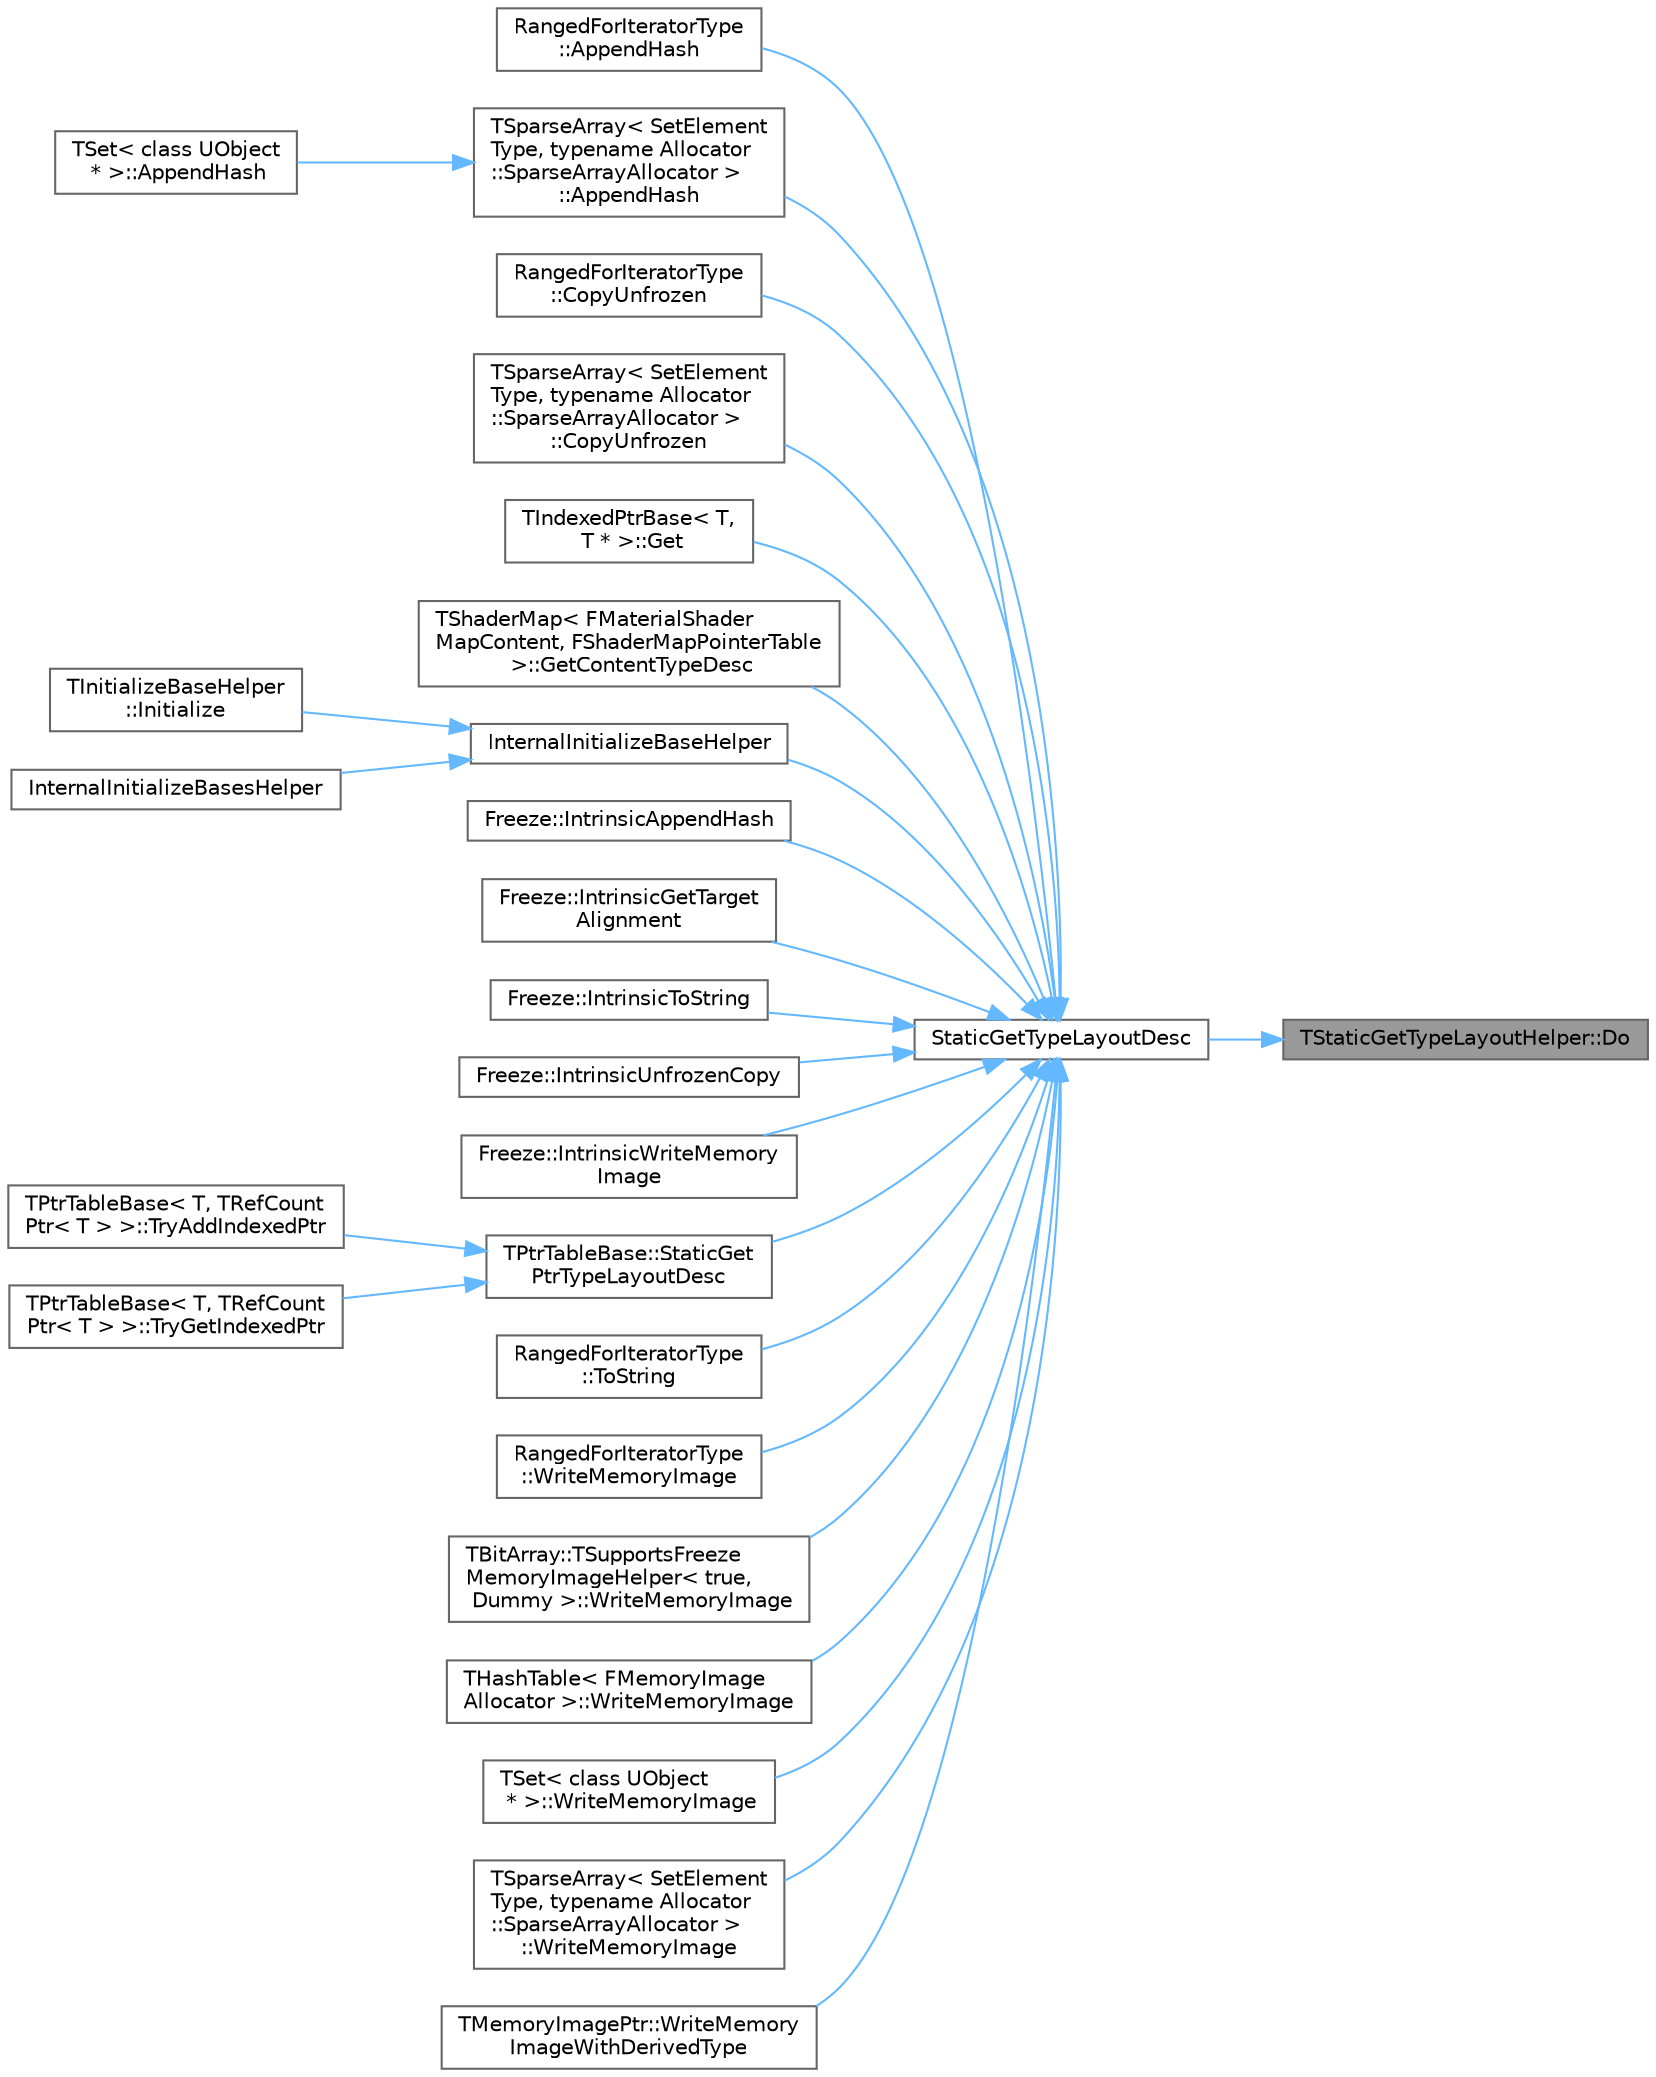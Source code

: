 digraph "TStaticGetTypeLayoutHelper::Do"
{
 // INTERACTIVE_SVG=YES
 // LATEX_PDF_SIZE
  bgcolor="transparent";
  edge [fontname=Helvetica,fontsize=10,labelfontname=Helvetica,labelfontsize=10];
  node [fontname=Helvetica,fontsize=10,shape=box,height=0.2,width=0.4];
  rankdir="RL";
  Node1 [id="Node000001",label="TStaticGetTypeLayoutHelper::Do",height=0.2,width=0.4,color="gray40", fillcolor="grey60", style="filled", fontcolor="black",tooltip=" "];
  Node1 -> Node2 [id="edge1_Node000001_Node000002",dir="back",color="steelblue1",style="solid",tooltip=" "];
  Node2 [id="Node000002",label="StaticGetTypeLayoutDesc",height=0.2,width=0.4,color="grey40", fillcolor="white", style="filled",URL="$d7/d66/MemoryLayout_8h.html#a20fbb7ef13598a8db7e35bf286c5142c",tooltip=" "];
  Node2 -> Node3 [id="edge2_Node000002_Node000003",dir="back",color="steelblue1",style="solid",tooltip=" "];
  Node3 [id="Node000003",label="RangedForIteratorType\l::AppendHash",height=0.2,width=0.4,color="grey40", fillcolor="white", style="filled",URL="$d4/d52/classTArray.html#a5455f5b0ea323d9ba65e558464caba59",tooltip=" "];
  Node2 -> Node4 [id="edge3_Node000002_Node000004",dir="back",color="steelblue1",style="solid",tooltip=" "];
  Node4 [id="Node000004",label="TSparseArray\< SetElement\lType, typename Allocator\l::SparseArrayAllocator \>\l::AppendHash",height=0.2,width=0.4,color="grey40", fillcolor="white", style="filled",URL="$d0/db8/classTSparseArray.html#a536d336a67f526a174dec5ef77a89605",tooltip=" "];
  Node4 -> Node5 [id="edge4_Node000004_Node000005",dir="back",color="steelblue1",style="solid",tooltip=" "];
  Node5 [id="Node000005",label="TSet\< class UObject\l * \>::AppendHash",height=0.2,width=0.4,color="grey40", fillcolor="white", style="filled",URL="$d5/d15/classTSet.html#a6e0f77b723232a199b4d651adf1a0fb2",tooltip=" "];
  Node2 -> Node6 [id="edge5_Node000002_Node000006",dir="back",color="steelblue1",style="solid",tooltip=" "];
  Node6 [id="Node000006",label="RangedForIteratorType\l::CopyUnfrozen",height=0.2,width=0.4,color="grey40", fillcolor="white", style="filled",URL="$d4/d52/classTArray.html#ab34e86380bba192407289e1a7a099771",tooltip=" "];
  Node2 -> Node7 [id="edge6_Node000002_Node000007",dir="back",color="steelblue1",style="solid",tooltip=" "];
  Node7 [id="Node000007",label="TSparseArray\< SetElement\lType, typename Allocator\l::SparseArrayAllocator \>\l::CopyUnfrozen",height=0.2,width=0.4,color="grey40", fillcolor="white", style="filled",URL="$d0/db8/classTSparseArray.html#ad1886d6e3838cddf84067d69abbf9b16",tooltip=" "];
  Node2 -> Node8 [id="edge7_Node000002_Node000008",dir="back",color="steelblue1",style="solid",tooltip=" "];
  Node8 [id="Node000008",label="TIndexedPtrBase\< T,\l T * \>::Get",height=0.2,width=0.4,color="grey40", fillcolor="white", style="filled",URL="$dd/d95/classTIndexedPtrBase.html#aa5a414d51dd519e02ca1da10be55b98a",tooltip=" "];
  Node2 -> Node9 [id="edge8_Node000002_Node000009",dir="back",color="steelblue1",style="solid",tooltip=" "];
  Node9 [id="Node000009",label="TShaderMap\< FMaterialShader\lMapContent, FShaderMapPointerTable\l \>::GetContentTypeDesc",height=0.2,width=0.4,color="grey40", fillcolor="white", style="filled",URL="$d2/da5/classTShaderMap.html#a2f4f56c611f9a1bdc6ff82040577b633",tooltip=" "];
  Node2 -> Node10 [id="edge9_Node000002_Node000010",dir="back",color="steelblue1",style="solid",tooltip=" "];
  Node10 [id="Node000010",label="InternalInitializeBaseHelper",height=0.2,width=0.4,color="grey40", fillcolor="white", style="filled",URL="$d7/d66/MemoryLayout_8h.html#a27745db7b66b5d6423d7938afd679714",tooltip=" "];
  Node10 -> Node11 [id="edge10_Node000010_Node000011",dir="back",color="steelblue1",style="solid",tooltip=" "];
  Node11 [id="Node000011",label="TInitializeBaseHelper\l::Initialize",height=0.2,width=0.4,color="grey40", fillcolor="white", style="filled",URL="$df/d58/structTInitializeBaseHelper.html#ac5cf466b91dc7949a0a8a0070bfcb45a",tooltip=" "];
  Node10 -> Node12 [id="edge11_Node000010_Node000012",dir="back",color="steelblue1",style="solid",tooltip=" "];
  Node12 [id="Node000012",label="InternalInitializeBasesHelper",height=0.2,width=0.4,color="grey40", fillcolor="white", style="filled",URL="$d7/d66/MemoryLayout_8h.html#aad777358d08acee32e85a4c8f2f4ec1e",tooltip=" "];
  Node2 -> Node13 [id="edge12_Node000002_Node000013",dir="back",color="steelblue1",style="solid",tooltip=" "];
  Node13 [id="Node000013",label="Freeze::IntrinsicAppendHash",height=0.2,width=0.4,color="grey40", fillcolor="white", style="filled",URL="$d3/d60/namespaceFreeze.html#affc2317f21b251abbfeb31c2fabdcfd8",tooltip=" "];
  Node2 -> Node14 [id="edge13_Node000002_Node000014",dir="back",color="steelblue1",style="solid",tooltip=" "];
  Node14 [id="Node000014",label="Freeze::IntrinsicGetTarget\lAlignment",height=0.2,width=0.4,color="grey40", fillcolor="white", style="filled",URL="$d3/d60/namespaceFreeze.html#a2facbdef7f1fd6617022d6f1d821f882",tooltip=" "];
  Node2 -> Node15 [id="edge14_Node000002_Node000015",dir="back",color="steelblue1",style="solid",tooltip=" "];
  Node15 [id="Node000015",label="Freeze::IntrinsicToString",height=0.2,width=0.4,color="grey40", fillcolor="white", style="filled",URL="$d3/d60/namespaceFreeze.html#ae78561717009bf6514883038f72e1ae6",tooltip=" "];
  Node2 -> Node16 [id="edge15_Node000002_Node000016",dir="back",color="steelblue1",style="solid",tooltip=" "];
  Node16 [id="Node000016",label="Freeze::IntrinsicUnfrozenCopy",height=0.2,width=0.4,color="grey40", fillcolor="white", style="filled",URL="$d3/d60/namespaceFreeze.html#ae424bfd64e27aa2a27c04760824ebdc3",tooltip=" "];
  Node2 -> Node17 [id="edge16_Node000002_Node000017",dir="back",color="steelblue1",style="solid",tooltip=" "];
  Node17 [id="Node000017",label="Freeze::IntrinsicWriteMemory\lImage",height=0.2,width=0.4,color="grey40", fillcolor="white", style="filled",URL="$d3/d60/namespaceFreeze.html#aee847ac8b715e3144ab0d9942547c196",tooltip=" "];
  Node2 -> Node18 [id="edge17_Node000002_Node000018",dir="back",color="steelblue1",style="solid",tooltip=" "];
  Node18 [id="Node000018",label="TPtrTableBase::StaticGet\lPtrTypeLayoutDesc",height=0.2,width=0.4,color="grey40", fillcolor="white", style="filled",URL="$dd/d29/classTPtrTableBase.html#aa3de6dba2a3d5fa76e163c48ea89f01e",tooltip=" "];
  Node18 -> Node19 [id="edge18_Node000018_Node000019",dir="back",color="steelblue1",style="solid",tooltip=" "];
  Node19 [id="Node000019",label="TPtrTableBase\< T, TRefCount\lPtr\< T \> \>::TryAddIndexedPtr",height=0.2,width=0.4,color="grey40", fillcolor="white", style="filled",URL="$dd/d29/classTPtrTableBase.html#a1f049d7456cd00341d4a687718a84bdf",tooltip=" "];
  Node18 -> Node20 [id="edge19_Node000018_Node000020",dir="back",color="steelblue1",style="solid",tooltip=" "];
  Node20 [id="Node000020",label="TPtrTableBase\< T, TRefCount\lPtr\< T \> \>::TryGetIndexedPtr",height=0.2,width=0.4,color="grey40", fillcolor="white", style="filled",URL="$dd/d29/classTPtrTableBase.html#a95b84e8eb0d02ec60e9e622e2fdbcbcb",tooltip=" "];
  Node2 -> Node21 [id="edge20_Node000002_Node000021",dir="back",color="steelblue1",style="solid",tooltip=" "];
  Node21 [id="Node000021",label="RangedForIteratorType\l::ToString",height=0.2,width=0.4,color="grey40", fillcolor="white", style="filled",URL="$d4/d52/classTArray.html#aa109af41cd340c3ebffedf78d3975849",tooltip=" "];
  Node2 -> Node22 [id="edge21_Node000002_Node000022",dir="back",color="steelblue1",style="solid",tooltip=" "];
  Node22 [id="Node000022",label="RangedForIteratorType\l::WriteMemoryImage",height=0.2,width=0.4,color="grey40", fillcolor="white", style="filled",URL="$d4/d52/classTArray.html#a0c14de76daced8bbde2fec8651e420d2",tooltip=" "];
  Node2 -> Node23 [id="edge22_Node000002_Node000023",dir="back",color="steelblue1",style="solid",tooltip=" "];
  Node23 [id="Node000023",label="TBitArray::TSupportsFreeze\lMemoryImageHelper\< true,\l Dummy \>::WriteMemoryImage",height=0.2,width=0.4,color="grey40", fillcolor="white", style="filled",URL="$df/de6/structTBitArray_1_1TSupportsFreezeMemoryImageHelper_3_01true_00_01Dummy_01_4.html#a10932030a49865aef4b249474d2470c7",tooltip=" "];
  Node2 -> Node24 [id="edge23_Node000002_Node000024",dir="back",color="steelblue1",style="solid",tooltip=" "];
  Node24 [id="Node000024",label="THashTable\< FMemoryImage\lAllocator \>::WriteMemoryImage",height=0.2,width=0.4,color="grey40", fillcolor="white", style="filled",URL="$d7/d61/classTHashTable.html#ad037265ac962c809407c57b7f3b9e528",tooltip=" "];
  Node2 -> Node25 [id="edge24_Node000002_Node000025",dir="back",color="steelblue1",style="solid",tooltip=" "];
  Node25 [id="Node000025",label="TSet\< class UObject\l * \>::WriteMemoryImage",height=0.2,width=0.4,color="grey40", fillcolor="white", style="filled",URL="$d5/d15/classTSet.html#a26a25f387378a4f60b054532364c2d31",tooltip=" "];
  Node2 -> Node26 [id="edge25_Node000002_Node000026",dir="back",color="steelblue1",style="solid",tooltip=" "];
  Node26 [id="Node000026",label="TSparseArray\< SetElement\lType, typename Allocator\l::SparseArrayAllocator \>\l::WriteMemoryImage",height=0.2,width=0.4,color="grey40", fillcolor="white", style="filled",URL="$d0/db8/classTSparseArray.html#a69ca54daca008ae2a2babdca70ca2a24",tooltip=" "];
  Node2 -> Node27 [id="edge26_Node000002_Node000027",dir="back",color="steelblue1",style="solid",tooltip=" "];
  Node27 [id="Node000027",label="TMemoryImagePtr::WriteMemory\lImageWithDerivedType",height=0.2,width=0.4,color="grey40", fillcolor="white", style="filled",URL="$d3/d87/classTMemoryImagePtr.html#aca112358c82fb39f96c07114cb7d1a58",tooltip=" "];
}
